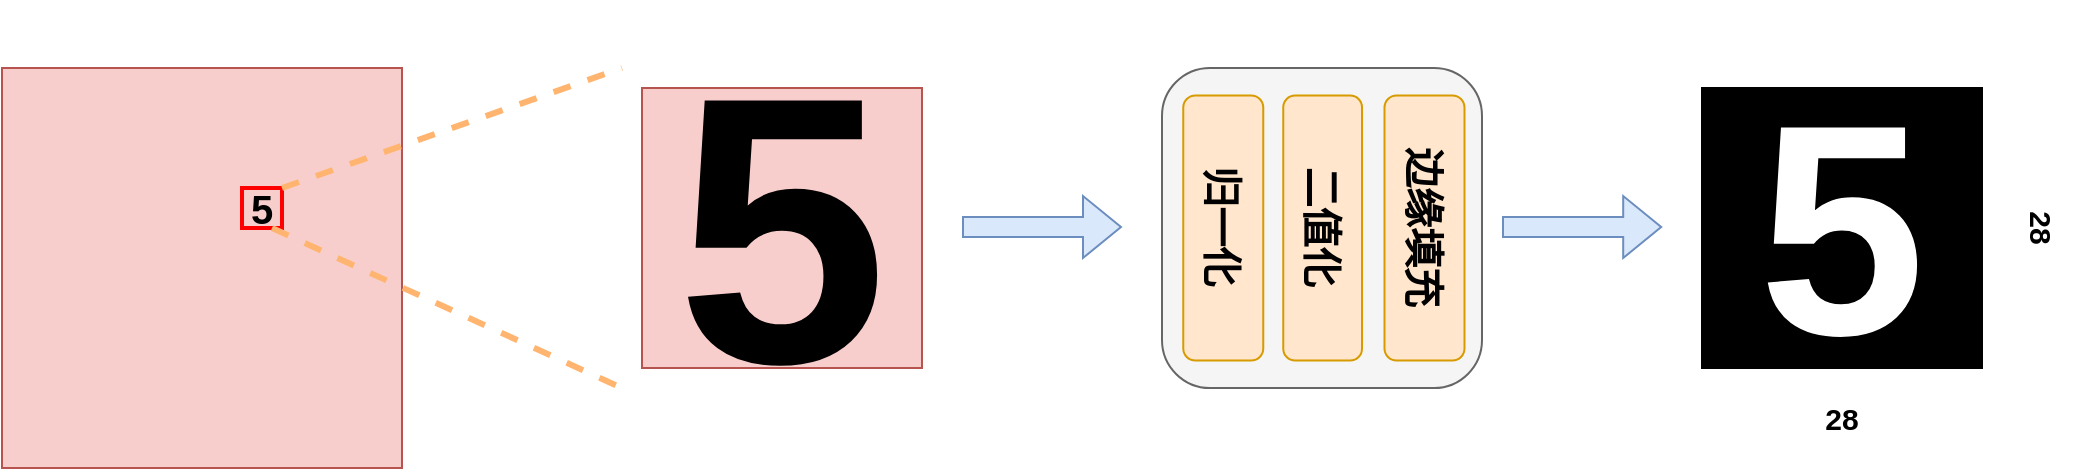 <mxfile version="21.5.2" type="github">
  <diagram name="第 1 页" id="IJvIFu5j-7fQRBkIOMNn">
    <mxGraphModel dx="1141" dy="678" grid="1" gridSize="10" guides="1" tooltips="1" connect="1" arrows="1" fold="1" page="1" pageScale="1" pageWidth="827" pageHeight="1169" math="0" shadow="0">
      <root>
        <mxCell id="0" />
        <mxCell id="1" parent="0" />
        <mxCell id="ijiZTA9QnZXz-MclYYBS-17" value="" style="group" vertex="1" connectable="0" parent="1">
          <mxGeometry x="50" y="120" width="1035" height="200" as="geometry" />
        </mxCell>
        <mxCell id="ijiZTA9QnZXz-MclYYBS-1" value="" style="whiteSpace=wrap;html=1;aspect=fixed;fillColor=#f8cecc;strokeColor=#b85450;" vertex="1" parent="ijiZTA9QnZXz-MclYYBS-17">
          <mxGeometry width="200" height="200" as="geometry" />
        </mxCell>
        <mxCell id="ijiZTA9QnZXz-MclYYBS-2" value="&lt;font style=&quot;font-size: 20px;&quot;&gt;&lt;b&gt;5&lt;/b&gt;&lt;/font&gt;" style="whiteSpace=wrap;html=1;aspect=fixed;fillColor=none;strokeColor=#FF0000;strokeWidth=2;" vertex="1" parent="ijiZTA9QnZXz-MclYYBS-17">
          <mxGeometry x="120" y="60" width="20" height="20" as="geometry" />
        </mxCell>
        <mxCell id="ijiZTA9QnZXz-MclYYBS-3" value="" style="endArrow=none;dashed=1;html=1;strokeWidth=3;rounded=0;exitX=1;exitY=0;exitDx=0;exitDy=0;fillColor=#f8cecc;strokeColor=#FFB570;" edge="1" parent="ijiZTA9QnZXz-MclYYBS-17" source="ijiZTA9QnZXz-MclYYBS-2">
          <mxGeometry width="50" height="50" relative="1" as="geometry">
            <mxPoint x="260" y="50" as="sourcePoint" />
            <mxPoint x="310" as="targetPoint" />
          </mxGeometry>
        </mxCell>
        <mxCell id="ijiZTA9QnZXz-MclYYBS-4" value="" style="endArrow=none;dashed=1;html=1;strokeWidth=3;rounded=0;exitX=0.75;exitY=1;exitDx=0;exitDy=0;strokeColor=#FFB570;" edge="1" parent="ijiZTA9QnZXz-MclYYBS-17" source="ijiZTA9QnZXz-MclYYBS-2">
          <mxGeometry width="50" height="50" relative="1" as="geometry">
            <mxPoint x="350" y="180" as="sourcePoint" />
            <mxPoint x="310" y="160" as="targetPoint" />
          </mxGeometry>
        </mxCell>
        <mxCell id="ijiZTA9QnZXz-MclYYBS-5" value="&lt;span style=&quot;font-size: 80px;&quot;&gt;&lt;b style=&quot;font-size: 190px;&quot;&gt;5&lt;/b&gt;&lt;/span&gt;" style="whiteSpace=wrap;html=1;aspect=fixed;fillColor=#f8cecc;strokeColor=#b85450;" vertex="1" parent="ijiZTA9QnZXz-MclYYBS-17">
          <mxGeometry x="320" y="10" width="140" height="140" as="geometry" />
        </mxCell>
        <mxCell id="ijiZTA9QnZXz-MclYYBS-13" value="" style="rounded=1;whiteSpace=wrap;html=1;fillColor=#f5f5f5;fontColor=#333333;strokeColor=#666666;" vertex="1" parent="ijiZTA9QnZXz-MclYYBS-17">
          <mxGeometry x="580" width="160" height="160" as="geometry" />
        </mxCell>
        <mxCell id="ijiZTA9QnZXz-MclYYBS-8" value="" style="shape=flexArrow;endArrow=classic;html=1;rounded=0;fillColor=#dae8fc;strokeColor=#6c8ebf;" edge="1" parent="ijiZTA9QnZXz-MclYYBS-17">
          <mxGeometry width="50" height="50" relative="1" as="geometry">
            <mxPoint x="480" y="79.5" as="sourcePoint" />
            <mxPoint x="560" y="79.5" as="targetPoint" />
          </mxGeometry>
        </mxCell>
        <mxCell id="ijiZTA9QnZXz-MclYYBS-9" value="&lt;b&gt;&lt;font style=&quot;font-size: 20px;&quot;&gt;归一化&lt;/font&gt;&lt;/b&gt;" style="rounded=1;whiteSpace=wrap;html=1;rotation=90;fillColor=#ffe6cc;strokeColor=#d79b00;" vertex="1" parent="ijiZTA9QnZXz-MclYYBS-17">
          <mxGeometry x="544.38" y="60" width="132.5" height="40" as="geometry" />
        </mxCell>
        <mxCell id="ijiZTA9QnZXz-MclYYBS-10" value="&lt;span style=&quot;font-size: 20px;&quot;&gt;&lt;b&gt;二值化&lt;/b&gt;&lt;/span&gt;" style="rounded=1;whiteSpace=wrap;html=1;rotation=90;fillColor=#ffe6cc;strokeColor=#d79b00;" vertex="1" parent="ijiZTA9QnZXz-MclYYBS-17">
          <mxGeometry x="594.07" y="60.31" width="132.5" height="39.38" as="geometry" />
        </mxCell>
        <mxCell id="ijiZTA9QnZXz-MclYYBS-11" value="&lt;span style=&quot;font-size: 20px;&quot;&gt;&lt;b&gt;边缘填充&lt;/b&gt;&lt;/span&gt;" style="rounded=1;whiteSpace=wrap;html=1;rotation=90;fillColor=#ffe6cc;strokeColor=#d79b00;" vertex="1" parent="ijiZTA9QnZXz-MclYYBS-17">
          <mxGeometry x="645" y="60" width="132.5" height="40" as="geometry" />
        </mxCell>
        <mxCell id="ijiZTA9QnZXz-MclYYBS-12" value="" style="shape=flexArrow;endArrow=classic;html=1;rounded=0;fillColor=#dae8fc;strokeColor=#6c8ebf;" edge="1" parent="ijiZTA9QnZXz-MclYYBS-17">
          <mxGeometry width="50" height="50" relative="1" as="geometry">
            <mxPoint x="750" y="79.5" as="sourcePoint" />
            <mxPoint x="830.1" y="79.5" as="targetPoint" />
          </mxGeometry>
        </mxCell>
        <mxCell id="ijiZTA9QnZXz-MclYYBS-14" value="&lt;b style=&quot;&quot;&gt;&lt;font color=&quot;#ffffff&quot; style=&quot;font-size: 150px;&quot;&gt;5&lt;/font&gt;&lt;/b&gt;" style="whiteSpace=wrap;html=1;aspect=fixed;fillColor=#0000000;" vertex="1" parent="ijiZTA9QnZXz-MclYYBS-17">
          <mxGeometry x="850" y="10" width="140" height="140" as="geometry" />
        </mxCell>
        <mxCell id="ijiZTA9QnZXz-MclYYBS-15" value="&lt;font size=&quot;1&quot; style=&quot;&quot;&gt;&lt;b style=&quot;font-size: 15px;&quot;&gt;28&lt;/b&gt;&lt;/font&gt;" style="text;html=1;strokeColor=none;fillColor=none;align=center;verticalAlign=middle;whiteSpace=wrap;rounded=0;" vertex="1" parent="ijiZTA9QnZXz-MclYYBS-17">
          <mxGeometry x="890" y="160" width="60" height="30" as="geometry" />
        </mxCell>
        <mxCell id="ijiZTA9QnZXz-MclYYBS-16" value="&lt;font style=&quot;font-size: 15px;&quot;&gt;&lt;b&gt;28&lt;/b&gt;&lt;/font&gt;" style="text;html=1;strokeColor=none;fillColor=none;align=center;verticalAlign=middle;whiteSpace=wrap;rounded=0;rotation=90;" vertex="1" parent="ijiZTA9QnZXz-MclYYBS-17">
          <mxGeometry x="990" y="65" width="60" height="30" as="geometry" />
        </mxCell>
      </root>
    </mxGraphModel>
  </diagram>
</mxfile>
